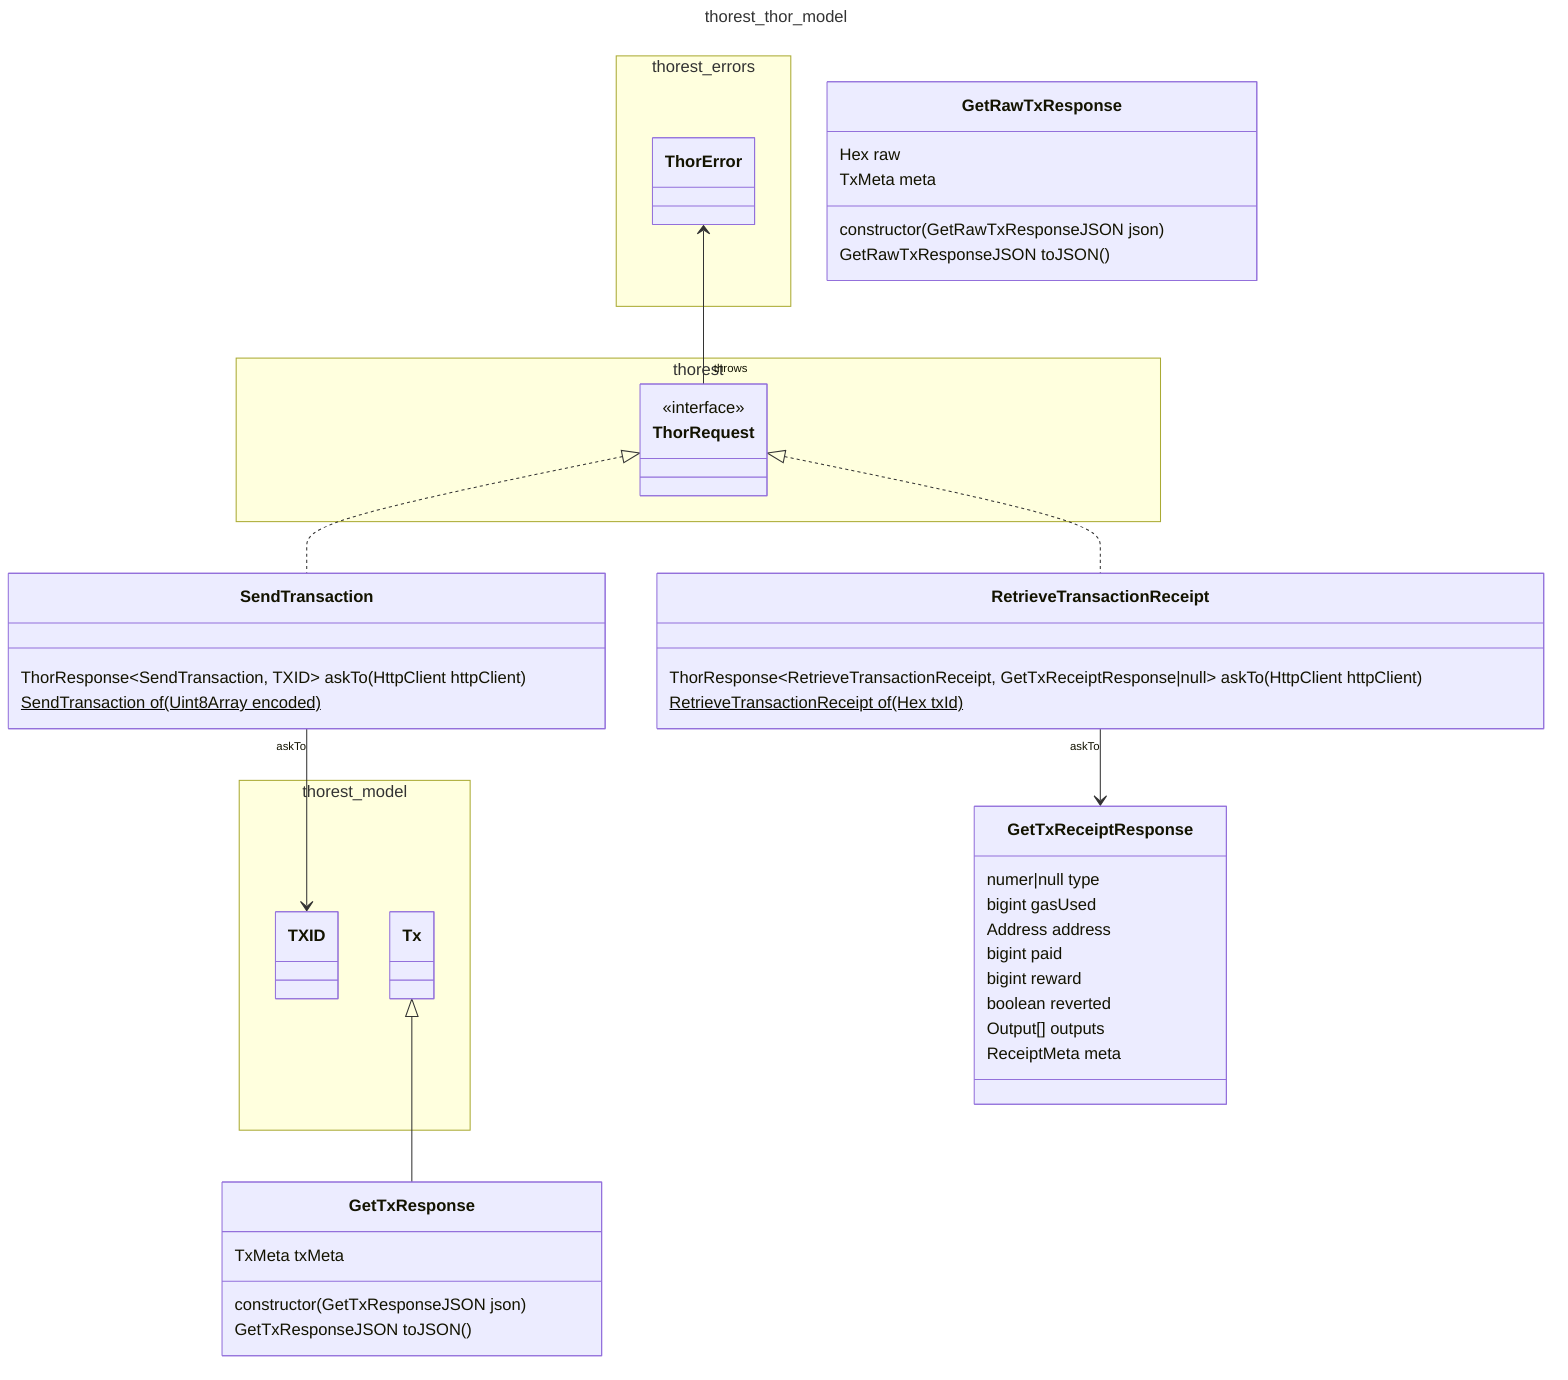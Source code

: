 ---
title: thorest_thor_model
---
classDiagram
    namespace thorest {
        class ThorRequest {
            <<interface>>
        }
    }
    namespace thorest_errors {
        class ThorError
    }
    namespace thorest_model {
        class TXID
        class Tx
    }
    class GetRawTxResponse {
        Hex raw
        TxMeta meta
        constructor(GetRawTxResponseJSON json)
        GetRawTxResponseJSON toJSON()
    }
    class GetTxReceiptResponse {
        numer|null type
        bigint gasUsed
        Address address
        bigint paid
        bigint reward
        boolean reverted
        Output[] outputs
        ReceiptMeta meta
    }
    class GetTxResponse {
        TxMeta txMeta
        constructor(GetTxResponseJSON json)
        GetTxResponseJSON toJSON()
    }
    class RetrieveTransactionReceipt {
        ThorResponse~RetrieveTransactionReceipt, GetTxReceiptResponse|null~ askTo(HttpClient httpClient)
        RetrieveTransactionReceipt of(Hex txId)$
    }
    class SendTransaction {
        ThorResponse~SendTransaction, TXID~ askTo(HttpClient httpClient)
        SendTransaction of(Uint8Array encoded)$
    }
    ThorRequest <|.. RetrieveTransactionReceipt
    ThorRequest <|.. SendTransaction
    Tx <|-- GetTxResponse
    RetrieveTransactionReceipt "askTo" --> GetTxReceiptResponse
    SendTransaction "askTo" --> TXID
    ThorError <-- "throws" ThorRequest